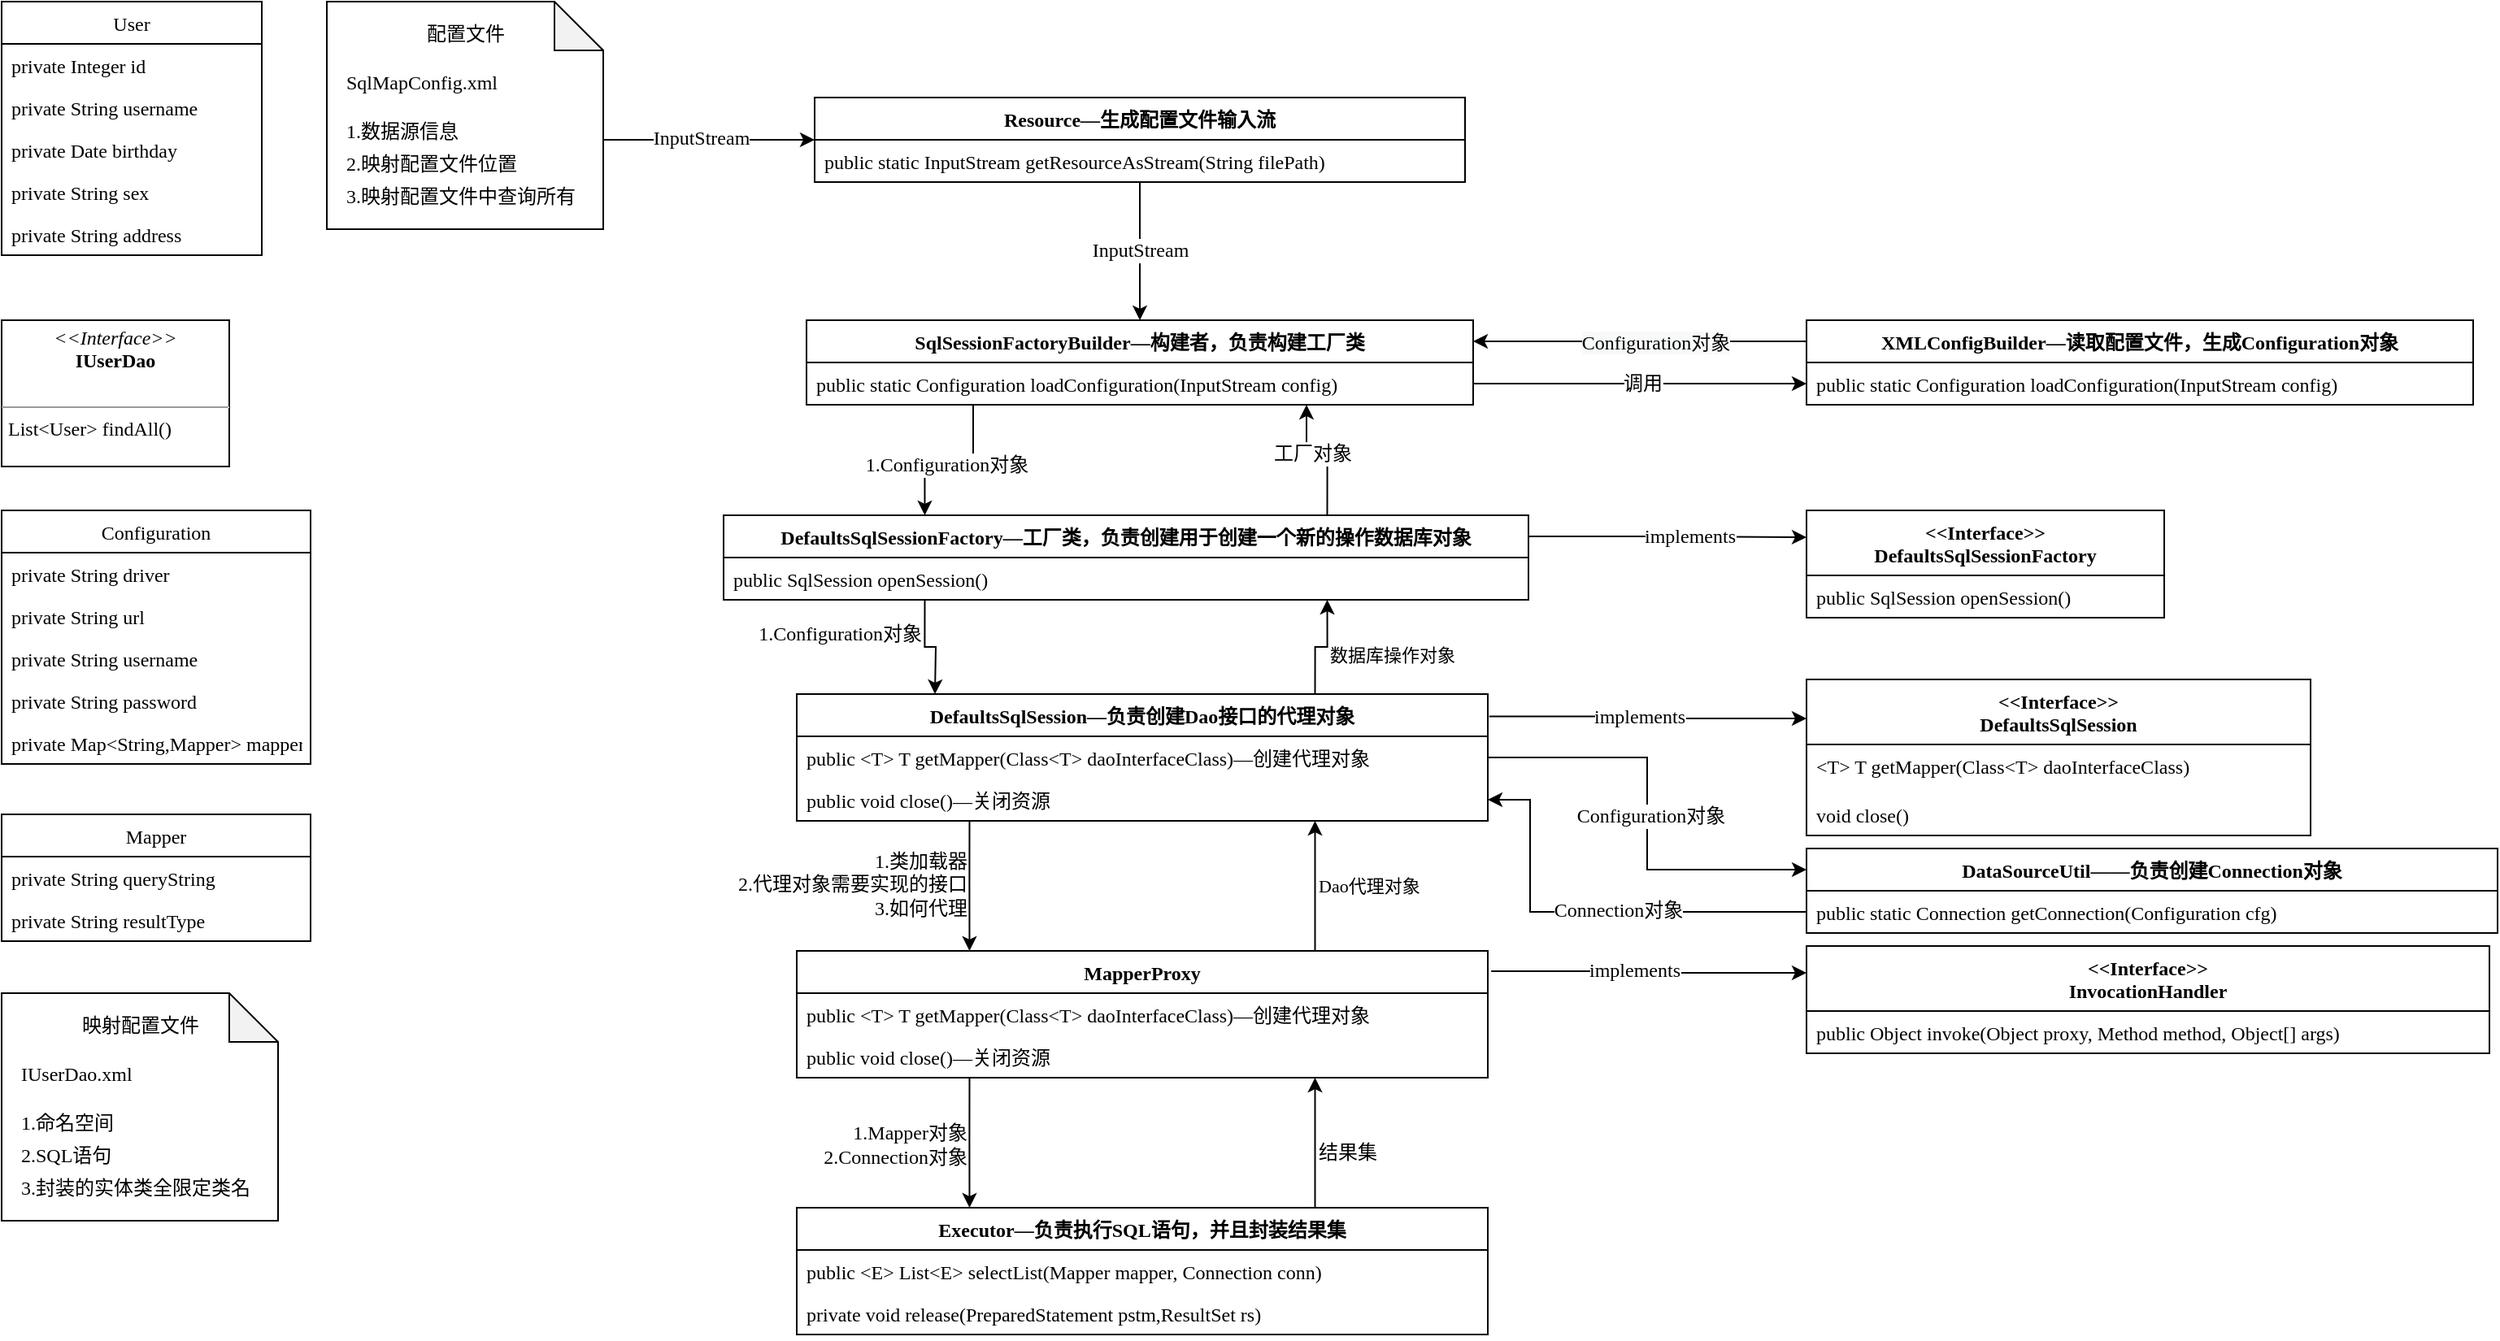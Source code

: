 <mxfile version="12.1.0" type="device" pages="1"><diagram id="6HdZ6ikv89Qd4qTGX_vf" name="第 1 页"><mxGraphModel dx="1301" dy="976" grid="1" gridSize="10" guides="1" tooltips="1" connect="1" arrows="1" fold="1" page="1" pageScale="1" pageWidth="827" pageHeight="1169" math="0" shadow="0"><root><mxCell id="0"/><mxCell id="1" parent="0"/><mxCell id="G1sTNNnn-GcJVQdIadoP-1" value="User" style="swimlane;fontStyle=0;childLayout=stackLayout;horizontal=1;startSize=26;fillColor=none;horizontalStack=0;resizeParent=1;resizeParentMax=0;resizeLast=0;collapsible=1;marginBottom=0;fontFamily=Verdana;" vertex="1" parent="1"><mxGeometry x="10" y="34" width="160" height="156" as="geometry"/></mxCell><mxCell id="G1sTNNnn-GcJVQdIadoP-2" value="private Integer id" style="text;strokeColor=none;fillColor=none;align=left;verticalAlign=top;spacingLeft=4;spacingRight=4;overflow=hidden;rotatable=0;points=[[0,0.5],[1,0.5]];portConstraint=eastwest;fontFamily=Verdana;" vertex="1" parent="G1sTNNnn-GcJVQdIadoP-1"><mxGeometry y="26" width="160" height="26" as="geometry"/></mxCell><mxCell id="G1sTNNnn-GcJVQdIadoP-3" value="private String username" style="text;strokeColor=none;fillColor=none;align=left;verticalAlign=top;spacingLeft=4;spacingRight=4;overflow=hidden;rotatable=0;points=[[0,0.5],[1,0.5]];portConstraint=eastwest;fontFamily=Verdana;" vertex="1" parent="G1sTNNnn-GcJVQdIadoP-1"><mxGeometry y="52" width="160" height="26" as="geometry"/></mxCell><mxCell id="G1sTNNnn-GcJVQdIadoP-4" value="private Date birthday" style="text;strokeColor=none;fillColor=none;align=left;verticalAlign=top;spacingLeft=4;spacingRight=4;overflow=hidden;rotatable=0;points=[[0,0.5],[1,0.5]];portConstraint=eastwest;fontFamily=Verdana;" vertex="1" parent="G1sTNNnn-GcJVQdIadoP-1"><mxGeometry y="78" width="160" height="26" as="geometry"/></mxCell><mxCell id="G1sTNNnn-GcJVQdIadoP-13" value="private String sex" style="text;strokeColor=none;fillColor=none;align=left;verticalAlign=top;spacingLeft=4;spacingRight=4;overflow=hidden;rotatable=0;points=[[0,0.5],[1,0.5]];portConstraint=eastwest;fontFamily=Verdana;" vertex="1" parent="G1sTNNnn-GcJVQdIadoP-1"><mxGeometry y="104" width="160" height="26" as="geometry"/></mxCell><mxCell id="G1sTNNnn-GcJVQdIadoP-14" value="private String address" style="text;strokeColor=none;fillColor=none;align=left;verticalAlign=top;spacingLeft=4;spacingRight=4;overflow=hidden;rotatable=0;points=[[0,0.5],[1,0.5]];portConstraint=eastwest;fontFamily=Verdana;" vertex="1" parent="G1sTNNnn-GcJVQdIadoP-1"><mxGeometry y="130" width="160" height="26" as="geometry"/></mxCell><mxCell id="G1sTNNnn-GcJVQdIadoP-19" value="&lt;p style=&quot;margin: 0px ; margin-top: 4px ; text-align: center&quot;&gt;&lt;i&gt;&amp;lt;&amp;lt;Interface&amp;gt;&amp;gt;&lt;/i&gt;&lt;br&gt;&lt;b&gt;IUserDao&lt;/b&gt;&lt;/p&gt;&lt;p style=&quot;margin: 0px ; margin-left: 4px&quot;&gt;&lt;br&gt;&lt;/p&gt;&lt;hr size=&quot;1&quot;&gt;&lt;p style=&quot;margin: 0px ; margin-left: 4px&quot;&gt;List&amp;lt;User&amp;gt; findAll()&lt;br&gt;&lt;/p&gt;" style="verticalAlign=top;align=left;overflow=fill;fontSize=12;fontFamily=Verdana;html=1;" vertex="1" parent="1"><mxGeometry x="10" y="230" width="140" height="90" as="geometry"/></mxCell><mxCell id="G1sTNNnn-GcJVQdIadoP-46" style="edgeStyle=orthogonalEdgeStyle;rounded=0;orthogonalLoop=1;jettySize=auto;html=1;exitX=0;exitY=0;exitDx=170;exitDy=85;exitPerimeter=0;entryX=0;entryY=0.5;entryDx=0;entryDy=0;fontFamily=Verdana;" edge="1" parent="1" source="G1sTNNnn-GcJVQdIadoP-26" target="G1sTNNnn-GcJVQdIadoP-42"><mxGeometry relative="1" as="geometry"/></mxCell><mxCell id="G1sTNNnn-GcJVQdIadoP-49" value="InputStream" style="text;html=1;resizable=0;points=[];align=center;verticalAlign=middle;labelBackgroundColor=#ffffff;fontFamily=Verdana;" vertex="1" connectable="0" parent="G1sTNNnn-GcJVQdIadoP-46"><mxGeometry x="-0.474" y="1" relative="1" as="geometry"><mxPoint x="26" y="-0.5" as="offset"/></mxGeometry></mxCell><mxCell id="G1sTNNnn-GcJVQdIadoP-26" value="" style="shape=note;whiteSpace=wrap;html=1;backgroundOutline=1;darkOpacity=0.05;fontFamily=Verdana;" vertex="1" parent="1"><mxGeometry x="210" y="34" width="170" height="140" as="geometry"/></mxCell><mxCell id="G1sTNNnn-GcJVQdIadoP-27" value="配置文件" style="text;html=1;strokeColor=none;fillColor=none;align=center;verticalAlign=middle;whiteSpace=wrap;rounded=0;fontFamily=Verdana;" vertex="1" parent="1"><mxGeometry x="242.5" y="44" width="105" height="20" as="geometry"/></mxCell><mxCell id="G1sTNNnn-GcJVQdIadoP-28" value="SqlMapConfig.xml" style="text;html=1;strokeColor=none;fillColor=none;align=left;verticalAlign=middle;whiteSpace=wrap;rounded=0;fontFamily=Verdana;" vertex="1" parent="1"><mxGeometry x="220" y="74" width="105" height="20" as="geometry"/></mxCell><mxCell id="G1sTNNnn-GcJVQdIadoP-29" value="1.数据源信息" style="text;html=1;strokeColor=none;fillColor=none;align=left;verticalAlign=middle;whiteSpace=wrap;rounded=0;fontFamily=Verdana;" vertex="1" parent="1"><mxGeometry x="220" y="104" width="105" height="20" as="geometry"/></mxCell><mxCell id="G1sTNNnn-GcJVQdIadoP-30" value="2.映射配置文件位置" style="text;html=1;strokeColor=none;fillColor=none;align=left;verticalAlign=middle;whiteSpace=wrap;rounded=0;fontFamily=Verdana;" vertex="1" parent="1"><mxGeometry x="220" y="124" width="140" height="20" as="geometry"/></mxCell><mxCell id="G1sTNNnn-GcJVQdIadoP-31" value="3.映射配置文件中查询所有" style="text;html=1;strokeColor=none;fillColor=none;align=left;verticalAlign=middle;whiteSpace=wrap;rounded=0;fontFamily=Verdana;" vertex="1" parent="1"><mxGeometry x="220" y="144" width="150" height="20" as="geometry"/></mxCell><mxCell id="G1sTNNnn-GcJVQdIadoP-53" style="edgeStyle=orthogonalEdgeStyle;rounded=0;orthogonalLoop=1;jettySize=auto;html=1;entryX=0.5;entryY=0;entryDx=0;entryDy=0;fontFamily=Verdana;" edge="1" parent="1" source="G1sTNNnn-GcJVQdIadoP-42" target="G1sTNNnn-GcJVQdIadoP-55"><mxGeometry relative="1" as="geometry"/></mxCell><mxCell id="G1sTNNnn-GcJVQdIadoP-54" value="InputStream" style="text;html=1;resizable=0;points=[];align=center;verticalAlign=middle;labelBackgroundColor=#ffffff;fontFamily=Verdana;" vertex="1" connectable="0" parent="G1sTNNnn-GcJVQdIadoP-53"><mxGeometry x="0.007" y="-1" relative="1" as="geometry"><mxPoint x="1" y="-1" as="offset"/></mxGeometry></mxCell><mxCell id="G1sTNNnn-GcJVQdIadoP-42" value="Resource—生成配置文件输入流" style="swimlane;fontStyle=1;align=center;verticalAlign=top;childLayout=stackLayout;horizontal=1;startSize=26;horizontalStack=0;resizeParent=1;resizeParentMax=0;resizeLast=0;collapsible=1;marginBottom=0;fontFamily=Verdana;" vertex="1" parent="1"><mxGeometry x="510" y="93" width="400" height="52" as="geometry"/></mxCell><mxCell id="G1sTNNnn-GcJVQdIadoP-45" value="public static InputStream getResourceAsStream(String filePath)" style="text;strokeColor=none;fillColor=none;align=left;verticalAlign=top;spacingLeft=4;spacingRight=4;overflow=hidden;rotatable=0;points=[[0,0.5],[1,0.5]];portConstraint=eastwest;fontFamily=Verdana;" vertex="1" parent="G1sTNNnn-GcJVQdIadoP-42"><mxGeometry y="26" width="400" height="26" as="geometry"/></mxCell><mxCell id="G1sTNNnn-GcJVQdIadoP-60" style="edgeStyle=orthogonalEdgeStyle;rounded=0;orthogonalLoop=1;jettySize=auto;html=1;exitX=0;exitY=0.25;exitDx=0;exitDy=0;entryX=1;entryY=0.25;entryDx=0;entryDy=0;fontFamily=Verdana;" edge="1" parent="1" source="G1sTNNnn-GcJVQdIadoP-50" target="G1sTNNnn-GcJVQdIadoP-55"><mxGeometry relative="1" as="geometry"/></mxCell><mxCell id="G1sTNNnn-GcJVQdIadoP-61" value="&lt;span style=&quot;text-align: left ; background-color: rgb(248 , 249 , 250)&quot;&gt;Configuration对象&lt;/span&gt;" style="text;html=1;resizable=0;points=[];align=center;verticalAlign=middle;labelBackgroundColor=#ffffff;fontFamily=Verdana;" vertex="1" connectable="0" parent="G1sTNNnn-GcJVQdIadoP-60"><mxGeometry x="-0.095" y="1" relative="1" as="geometry"><mxPoint as="offset"/></mxGeometry></mxCell><mxCell id="G1sTNNnn-GcJVQdIadoP-50" value="XMLConfigBuilder—读取配置文件，生成Configuration对象" style="swimlane;fontStyle=1;align=center;verticalAlign=top;childLayout=stackLayout;horizontal=1;startSize=26;horizontalStack=0;resizeParent=1;resizeParentMax=0;resizeLast=0;collapsible=1;marginBottom=0;fontFamily=Verdana;" vertex="1" parent="1"><mxGeometry x="1120" y="230" width="410" height="52" as="geometry"/></mxCell><mxCell id="G1sTNNnn-GcJVQdIadoP-52" value="public static Configuration loadConfiguration(InputStream config)" style="text;strokeColor=none;fillColor=none;align=left;verticalAlign=top;spacingLeft=4;spacingRight=4;overflow=hidden;rotatable=0;points=[[0,0.5],[1,0.5]];portConstraint=eastwest;fontFamily=Verdana;" vertex="1" parent="G1sTNNnn-GcJVQdIadoP-50"><mxGeometry y="26" width="410" height="26" as="geometry"/></mxCell><mxCell id="G1sTNNnn-GcJVQdIadoP-64" style="edgeStyle=orthogonalEdgeStyle;rounded=0;orthogonalLoop=1;jettySize=auto;html=1;entryX=0.25;entryY=0;entryDx=0;entryDy=0;fontFamily=Verdana;exitX=0.25;exitY=1;exitDx=0;exitDy=0;" edge="1" parent="1" source="G1sTNNnn-GcJVQdIadoP-55" target="G1sTNNnn-GcJVQdIadoP-62"><mxGeometry relative="1" as="geometry"/></mxCell><mxCell id="G1sTNNnn-GcJVQdIadoP-65" value="&lt;span style=&quot;text-align: right&quot;&gt;1.Configuration对象&lt;/span&gt;" style="text;html=1;resizable=0;points=[];align=center;verticalAlign=middle;labelBackgroundColor=#ffffff;fontFamily=Verdana;fontStyle=0" vertex="1" connectable="0" parent="G1sTNNnn-GcJVQdIadoP-64"><mxGeometry x="0.039" y="3" relative="1" as="geometry"><mxPoint as="offset"/></mxGeometry></mxCell><mxCell id="G1sTNNnn-GcJVQdIadoP-55" value="SqlSessionFactoryBuilder—构建者，负责构建工厂类" style="swimlane;fontStyle=1;align=center;verticalAlign=top;childLayout=stackLayout;horizontal=1;startSize=26;horizontalStack=0;resizeParent=1;resizeParentMax=0;resizeLast=0;collapsible=1;marginBottom=0;fontFamily=Verdana;" vertex="1" parent="1"><mxGeometry x="505" y="230" width="410" height="52" as="geometry"><mxRectangle x="505" y="230" width="330" height="26" as="alternateBounds"/></mxGeometry></mxCell><mxCell id="G1sTNNnn-GcJVQdIadoP-57" value="public static Configuration loadConfiguration(InputStream config)" style="text;strokeColor=none;fillColor=none;align=left;verticalAlign=top;spacingLeft=4;spacingRight=4;overflow=hidden;rotatable=0;points=[[0,0.5],[1,0.5]];portConstraint=eastwest;fontFamily=Verdana;" vertex="1" parent="G1sTNNnn-GcJVQdIadoP-55"><mxGeometry y="26" width="410" height="26" as="geometry"/></mxCell><mxCell id="G1sTNNnn-GcJVQdIadoP-58" style="edgeStyle=orthogonalEdgeStyle;rounded=0;orthogonalLoop=1;jettySize=auto;html=1;exitX=1;exitY=0.5;exitDx=0;exitDy=0;entryX=0;entryY=0.5;entryDx=0;entryDy=0;fontFamily=Verdana;" edge="1" parent="1" source="G1sTNNnn-GcJVQdIadoP-57" target="G1sTNNnn-GcJVQdIadoP-52"><mxGeometry relative="1" as="geometry"/></mxCell><mxCell id="G1sTNNnn-GcJVQdIadoP-59" value="调用" style="text;html=1;resizable=0;points=[];align=center;verticalAlign=middle;labelBackgroundColor=#ffffff;fontFamily=Verdana;" vertex="1" connectable="0" parent="G1sTNNnn-GcJVQdIadoP-58"><mxGeometry x="0.016" y="-2" relative="1" as="geometry"><mxPoint y="-2" as="offset"/></mxGeometry></mxCell><mxCell id="G1sTNNnn-GcJVQdIadoP-93" style="edgeStyle=orthogonalEdgeStyle;rounded=0;orthogonalLoop=1;jettySize=auto;html=1;fontFamily=Verdana;exitX=0.25;exitY=1;exitDx=0;exitDy=0;" edge="1" parent="1" source="G1sTNNnn-GcJVQdIadoP-62"><mxGeometry relative="1" as="geometry"><mxPoint x="584" y="460" as="targetPoint"/></mxGeometry></mxCell><mxCell id="G1sTNNnn-GcJVQdIadoP-132" value="1.Configuration对象" style="text;html=1;resizable=0;points=[];align=right;verticalAlign=middle;labelBackgroundColor=#ffffff;fontFamily=Verdana;" vertex="1" connectable="0" parent="G1sTNNnn-GcJVQdIadoP-93"><mxGeometry x="-0.004" y="4" relative="1" as="geometry"><mxPoint x="-5" y="-4" as="offset"/></mxGeometry></mxCell><mxCell id="G1sTNNnn-GcJVQdIadoP-135" style="edgeStyle=orthogonalEdgeStyle;rounded=0;orthogonalLoop=1;jettySize=auto;html=1;exitX=0.75;exitY=0;exitDx=0;exitDy=0;entryX=0.75;entryY=1;entryDx=0;entryDy=0;fontFamily=Verdana;align=left;" edge="1" parent="1" source="G1sTNNnn-GcJVQdIadoP-62" target="G1sTNNnn-GcJVQdIadoP-55"><mxGeometry relative="1" as="geometry"/></mxCell><mxCell id="G1sTNNnn-GcJVQdIadoP-136" value="工厂对象" style="text;html=1;resizable=0;points=[];align=center;verticalAlign=middle;labelBackgroundColor=#ffffff;fontFamily=Verdana;" vertex="1" connectable="0" parent="G1sTNNnn-GcJVQdIadoP-135"><mxGeometry x="0.258" y="-3" relative="1" as="geometry"><mxPoint as="offset"/></mxGeometry></mxCell><mxCell id="G1sTNNnn-GcJVQdIadoP-62" value="DefaultsSqlSessionFactory—工厂类，负责创建用于创建一个新的操作数据库对象" style="swimlane;fontStyle=1;align=center;verticalAlign=top;childLayout=stackLayout;horizontal=1;startSize=26;horizontalStack=0;resizeParent=1;resizeParentMax=0;resizeLast=0;collapsible=1;marginBottom=0;fontFamily=Verdana;" vertex="1" parent="1"><mxGeometry x="454" y="350" width="495" height="52" as="geometry"><mxRectangle x="454" y="350" width="480" height="26" as="alternateBounds"/></mxGeometry></mxCell><mxCell id="G1sTNNnn-GcJVQdIadoP-63" value="public SqlSession openSession()" style="text;strokeColor=none;fillColor=none;align=left;verticalAlign=top;spacingLeft=4;spacingRight=4;overflow=hidden;rotatable=0;points=[[0,0.5],[1,0.5]];portConstraint=eastwest;fontFamily=Verdana;" vertex="1" parent="G1sTNNnn-GcJVQdIadoP-62"><mxGeometry y="26" width="495" height="26" as="geometry"/></mxCell><mxCell id="G1sTNNnn-GcJVQdIadoP-111" value="" style="edgeStyle=orthogonalEdgeStyle;rounded=0;orthogonalLoop=1;jettySize=auto;html=1;fontFamily=Verdana;entryX=0.25;entryY=0;entryDx=0;entryDy=0;exitX=0.25;exitY=1;exitDx=0;exitDy=0;" edge="1" parent="1" source="G1sTNNnn-GcJVQdIadoP-98" target="G1sTNNnn-GcJVQdIadoP-108"><mxGeometry relative="1" as="geometry"/></mxCell><mxCell id="G1sTNNnn-GcJVQdIadoP-112" value="1.Mapper对象&lt;br&gt;2.Connection对象" style="text;html=1;resizable=0;points=[];align=right;verticalAlign=middle;labelBackgroundColor=#ffffff;fontFamily=Verdana;" vertex="1" connectable="0" parent="G1sTNNnn-GcJVQdIadoP-111"><mxGeometry x="0.029" y="-1" relative="1" as="geometry"><mxPoint as="offset"/></mxGeometry></mxCell><mxCell id="G1sTNNnn-GcJVQdIadoP-121" value="Dao代理对象" style="edgeStyle=orthogonalEdgeStyle;rounded=0;orthogonalLoop=1;jettySize=auto;html=1;exitX=0.75;exitY=0;exitDx=0;exitDy=0;entryX=0.75;entryY=1;entryDx=0;entryDy=0;fontFamily=Verdana;align=left;" edge="1" parent="1" source="G1sTNNnn-GcJVQdIadoP-98" target="G1sTNNnn-GcJVQdIadoP-66"><mxGeometry relative="1" as="geometry"/></mxCell><mxCell id="G1sTNNnn-GcJVQdIadoP-98" value="MapperProxy" style="swimlane;fontStyle=1;align=center;verticalAlign=top;childLayout=stackLayout;horizontal=1;startSize=26;horizontalStack=0;resizeParent=1;resizeParentMax=0;resizeLast=0;collapsible=1;marginBottom=0;fontFamily=Verdana;" vertex="1" parent="1"><mxGeometry x="499" y="618" width="425" height="78" as="geometry"><mxRectangle x="499" y="618" width="110" height="26" as="alternateBounds"/></mxGeometry></mxCell><mxCell id="G1sTNNnn-GcJVQdIadoP-99" value="public &lt;T&gt; T getMapper(Class&lt;T&gt; daoInterfaceClass)—创建代理对象" style="text;strokeColor=none;fillColor=none;align=left;verticalAlign=top;spacingLeft=4;spacingRight=4;overflow=hidden;rotatable=0;points=[[0,0.5],[1,0.5]];portConstraint=eastwest;fontFamily=Verdana;" vertex="1" parent="G1sTNNnn-GcJVQdIadoP-98"><mxGeometry y="26" width="425" height="26" as="geometry"/></mxCell><mxCell id="G1sTNNnn-GcJVQdIadoP-100" value="public void close()—关闭资源" style="text;strokeColor=none;fillColor=none;align=left;verticalAlign=top;spacingLeft=4;spacingRight=4;overflow=hidden;rotatable=0;points=[[0,0.5],[1,0.5]];portConstraint=eastwest;fontFamily=Verdana;" vertex="1" parent="G1sTNNnn-GcJVQdIadoP-98"><mxGeometry y="52" width="425" height="26" as="geometry"/></mxCell><mxCell id="G1sTNNnn-GcJVQdIadoP-130" style="edgeStyle=orthogonalEdgeStyle;rounded=0;orthogonalLoop=1;jettySize=auto;html=1;exitX=0.75;exitY=0;exitDx=0;exitDy=0;entryX=0.75;entryY=1;entryDx=0;entryDy=0;fontFamily=Verdana;align=left;" edge="1" parent="1" source="G1sTNNnn-GcJVQdIadoP-108" target="G1sTNNnn-GcJVQdIadoP-98"><mxGeometry relative="1" as="geometry"/></mxCell><mxCell id="G1sTNNnn-GcJVQdIadoP-131" value="结果集" style="text;html=1;resizable=0;points=[];align=left;verticalAlign=middle;labelBackgroundColor=#ffffff;fontFamily=Verdana;" vertex="1" connectable="0" parent="G1sTNNnn-GcJVQdIadoP-130"><mxGeometry x="-0.146" y="2" relative="1" as="geometry"><mxPoint x="2" as="offset"/></mxGeometry></mxCell><mxCell id="G1sTNNnn-GcJVQdIadoP-108" value="Executor—负责执行SQL语句，并且封装结果集" style="swimlane;fontStyle=1;align=center;verticalAlign=top;childLayout=stackLayout;horizontal=1;startSize=26;horizontalStack=0;resizeParent=1;resizeParentMax=0;resizeLast=0;collapsible=1;marginBottom=0;fontFamily=Verdana;" vertex="1" parent="1"><mxGeometry x="499" y="776" width="425" height="78" as="geometry"/></mxCell><mxCell id="G1sTNNnn-GcJVQdIadoP-109" value="public &lt;E&gt; List&lt;E&gt; selectList(Mapper mapper, Connection conn)" style="text;strokeColor=none;fillColor=none;align=left;verticalAlign=top;spacingLeft=4;spacingRight=4;overflow=hidden;rotatable=0;points=[[0,0.5],[1,0.5]];portConstraint=eastwest;fontFamily=Verdana;" vertex="1" parent="G1sTNNnn-GcJVQdIadoP-108"><mxGeometry y="26" width="425" height="26" as="geometry"/></mxCell><mxCell id="G1sTNNnn-GcJVQdIadoP-110" value="private void release(PreparedStatement pstm,ResultSet rs)" style="text;strokeColor=none;fillColor=none;align=left;verticalAlign=top;spacingLeft=4;spacingRight=4;overflow=hidden;rotatable=0;points=[[0,0.5],[1,0.5]];portConstraint=eastwest;fontFamily=Verdana;" vertex="1" parent="G1sTNNnn-GcJVQdIadoP-108"><mxGeometry y="52" width="425" height="26" as="geometry"/></mxCell><mxCell id="G1sTNNnn-GcJVQdIadoP-137" value="DataSourceUtil——负责创建Connection对象" style="swimlane;fontStyle=1;align=center;verticalAlign=top;childLayout=stackLayout;horizontal=1;startSize=26;horizontalStack=0;resizeParent=1;resizeParentMax=0;resizeLast=0;collapsible=1;marginBottom=0;fontFamily=Verdana;" vertex="1" parent="1"><mxGeometry x="1120" y="555" width="425" height="52" as="geometry"/></mxCell><mxCell id="G1sTNNnn-GcJVQdIadoP-138" value="public static Connection getConnection(Configuration cfg)" style="text;strokeColor=none;fillColor=none;align=left;verticalAlign=top;spacingLeft=4;spacingRight=4;overflow=hidden;rotatable=0;points=[[0,0.5],[1,0.5]];portConstraint=eastwest;fontFamily=Verdana;" vertex="1" parent="G1sTNNnn-GcJVQdIadoP-137"><mxGeometry y="26" width="425" height="26" as="geometry"/></mxCell><mxCell id="G1sTNNnn-GcJVQdIadoP-78" value="&lt;&lt;Interface&gt;&gt;&#10;DefaultsSqlSessionFactory" style="swimlane;fontStyle=1;align=center;verticalAlign=top;childLayout=stackLayout;horizontal=1;startSize=40;horizontalStack=0;resizeParent=1;resizeParentMax=0;resizeLast=0;collapsible=1;marginBottom=0;fontFamily=Verdana;" vertex="1" parent="1"><mxGeometry x="1120" y="347" width="220" height="66" as="geometry"/></mxCell><mxCell id="G1sTNNnn-GcJVQdIadoP-80" value="public SqlSession openSession()" style="text;strokeColor=none;fillColor=none;align=left;verticalAlign=top;spacingLeft=4;spacingRight=4;overflow=hidden;rotatable=0;points=[[0,0.5],[1,0.5]];portConstraint=eastwest;fontFamily=Verdana;" vertex="1" parent="G1sTNNnn-GcJVQdIadoP-78"><mxGeometry y="40" width="220" height="26" as="geometry"/></mxCell><mxCell id="G1sTNNnn-GcJVQdIadoP-81" style="edgeStyle=orthogonalEdgeStyle;rounded=0;orthogonalLoop=1;jettySize=auto;html=1;exitX=1;exitY=0.25;exitDx=0;exitDy=0;entryX=0;entryY=0.25;entryDx=0;entryDy=0;fontFamily=Verdana;" edge="1" parent="1" source="G1sTNNnn-GcJVQdIadoP-62" target="G1sTNNnn-GcJVQdIadoP-78"><mxGeometry relative="1" as="geometry"/></mxCell><mxCell id="G1sTNNnn-GcJVQdIadoP-82" value="implements" style="text;html=1;resizable=0;points=[];align=center;verticalAlign=middle;labelBackgroundColor=#ffffff;fontFamily=Verdana;" vertex="1" connectable="0" parent="G1sTNNnn-GcJVQdIadoP-81"><mxGeometry x="0.152" y="-2" relative="1" as="geometry"><mxPoint y="-3" as="offset"/></mxGeometry></mxCell><mxCell id="G1sTNNnn-GcJVQdIadoP-83" value="&lt;&lt;Interface&gt;&gt;&#10;DefaultsSqlSession" style="swimlane;fontStyle=1;align=center;verticalAlign=top;childLayout=stackLayout;horizontal=1;startSize=40;horizontalStack=0;resizeParent=1;resizeParentMax=0;resizeLast=0;collapsible=1;marginBottom=0;fontFamily=Verdana;" vertex="1" parent="1"><mxGeometry x="1120" y="451" width="310" height="96" as="geometry"/></mxCell><mxCell id="G1sTNNnn-GcJVQdIadoP-84" value="&lt;T&gt; T getMapper(Class&lt;T&gt; daoInterfaceClass)" style="text;strokeColor=none;fillColor=none;align=left;verticalAlign=top;spacingLeft=4;spacingRight=4;overflow=hidden;rotatable=0;points=[[0,0.5],[1,0.5]];portConstraint=eastwest;fontFamily=Verdana;" vertex="1" parent="G1sTNNnn-GcJVQdIadoP-83"><mxGeometry y="40" width="310" height="30" as="geometry"/></mxCell><mxCell id="G1sTNNnn-GcJVQdIadoP-85" value="void close()" style="text;strokeColor=none;fillColor=none;align=left;verticalAlign=top;spacingLeft=4;spacingRight=4;overflow=hidden;rotatable=0;points=[[0,0.5],[1,0.5]];portConstraint=eastwest;fontFamily=Verdana;" vertex="1" parent="G1sTNNnn-GcJVQdIadoP-83"><mxGeometry y="70" width="310" height="26" as="geometry"/></mxCell><mxCell id="G1sTNNnn-GcJVQdIadoP-87" style="edgeStyle=orthogonalEdgeStyle;rounded=0;orthogonalLoop=1;jettySize=auto;html=1;entryX=0;entryY=0.25;entryDx=0;entryDy=0;fontFamily=Verdana;exitX=1.002;exitY=0.177;exitDx=0;exitDy=0;exitPerimeter=0;" edge="1" parent="1" source="G1sTNNnn-GcJVQdIadoP-66" target="G1sTNNnn-GcJVQdIadoP-83"><mxGeometry relative="1" as="geometry"/></mxCell><mxCell id="G1sTNNnn-GcJVQdIadoP-88" value="implements" style="text;html=1;resizable=0;points=[];align=center;verticalAlign=middle;labelBackgroundColor=#ffffff;fontFamily=Verdana;" vertex="1" connectable="0" parent="G1sTNNnn-GcJVQdIadoP-87"><mxGeometry x="-0.222" y="3" relative="1" as="geometry"><mxPoint x="15" y="3" as="offset"/></mxGeometry></mxCell><mxCell id="G1sTNNnn-GcJVQdIadoP-102" value="&lt;&lt;Interface&gt;&gt;&#10;InvocationHandler" style="swimlane;fontStyle=1;align=center;verticalAlign=top;childLayout=stackLayout;horizontal=1;startSize=40;horizontalStack=0;resizeParent=1;resizeParentMax=0;resizeLast=0;collapsible=1;marginBottom=0;fontFamily=Verdana;" vertex="1" parent="1"><mxGeometry x="1120" y="615" width="420" height="66" as="geometry"/></mxCell><mxCell id="G1sTNNnn-GcJVQdIadoP-103" value="public Object invoke(Object proxy, Method method, Object[] args)" style="text;strokeColor=none;fillColor=none;align=left;verticalAlign=top;spacingLeft=4;spacingRight=4;overflow=hidden;rotatable=0;points=[[0,0.5],[1,0.5]];portConstraint=eastwest;fontFamily=Verdana;" vertex="1" parent="G1sTNNnn-GcJVQdIadoP-102"><mxGeometry y="40" width="420" height="26" as="geometry"/></mxCell><mxCell id="G1sTNNnn-GcJVQdIadoP-104" style="edgeStyle=orthogonalEdgeStyle;rounded=0;orthogonalLoop=1;jettySize=auto;html=1;exitX=1.005;exitY=0.16;exitDx=0;exitDy=0;entryX=0;entryY=0.25;entryDx=0;entryDy=0;fontFamily=Verdana;exitPerimeter=0;" edge="1" parent="1" source="G1sTNNnn-GcJVQdIadoP-98" target="G1sTNNnn-GcJVQdIadoP-102"><mxGeometry relative="1" as="geometry"/></mxCell><mxCell id="G1sTNNnn-GcJVQdIadoP-105" value="implements" style="text;html=1;resizable=0;points=[];align=center;verticalAlign=middle;labelBackgroundColor=#ffffff;fontFamily=Verdana;" vertex="1" connectable="0" parent="G1sTNNnn-GcJVQdIadoP-104"><mxGeometry x="-0.103" y="-1" relative="1" as="geometry"><mxPoint y="-2" as="offset"/></mxGeometry></mxCell><mxCell id="G1sTNNnn-GcJVQdIadoP-122" value="1.类加载器&lt;br&gt;2.代理对象需要实现的接口&lt;br&gt;3.如何代理" style="text;html=1;resizable=0;points=[];align=right;verticalAlign=middle;labelBackgroundColor=#ffffff;fontFamily=Verdana;" vertex="1" connectable="0" parent="1"><mxGeometry x="760.001" y="546.833" as="geometry"><mxPoint x="-156" y="30" as="offset"/></mxGeometry></mxCell><mxCell id="G1sTNNnn-GcJVQdIadoP-123" style="edgeStyle=orthogonalEdgeStyle;rounded=0;orthogonalLoop=1;jettySize=auto;html=1;entryX=0.25;entryY=0;entryDx=0;entryDy=0;fontFamily=Verdana;exitX=0.25;exitY=1;exitDx=0;exitDy=0;" edge="1" parent="1" source="G1sTNNnn-GcJVQdIadoP-66" target="G1sTNNnn-GcJVQdIadoP-98"><mxGeometry relative="1" as="geometry"><mxPoint x="690" y="460" as="sourcePoint"/></mxGeometry></mxCell><mxCell id="G1sTNNnn-GcJVQdIadoP-133" value="数据库操作对象" style="edgeStyle=orthogonalEdgeStyle;rounded=0;orthogonalLoop=1;jettySize=auto;html=1;exitX=0.75;exitY=0;exitDx=0;exitDy=0;entryX=0.75;entryY=1;entryDx=0;entryDy=0;fontFamily=Verdana;align=left;" edge="1" parent="1" source="G1sTNNnn-GcJVQdIadoP-66" target="G1sTNNnn-GcJVQdIadoP-62"><mxGeometry x="0.103" y="-5" relative="1" as="geometry"><mxPoint as="offset"/></mxGeometry></mxCell><mxCell id="G1sTNNnn-GcJVQdIadoP-66" value="DefaultsSqlSession—负责创建Dao接口的代理对象" style="swimlane;fontStyle=1;align=center;verticalAlign=top;childLayout=stackLayout;horizontal=1;startSize=26;horizontalStack=0;resizeParent=1;resizeParentMax=0;resizeLast=0;collapsible=1;marginBottom=0;fontFamily=Verdana;" vertex="1" parent="1"><mxGeometry x="499" y="460" width="425" height="78" as="geometry"><mxRectangle x="499" y="460" width="310" height="26" as="alternateBounds"/></mxGeometry></mxCell><mxCell id="G1sTNNnn-GcJVQdIadoP-67" value="public &lt;T&gt; T getMapper(Class&lt;T&gt; daoInterfaceClass)—创建代理对象" style="text;strokeColor=none;fillColor=none;align=left;verticalAlign=top;spacingLeft=4;spacingRight=4;overflow=hidden;rotatable=0;points=[[0,0.5],[1,0.5]];portConstraint=eastwest;fontFamily=Verdana;" vertex="1" parent="G1sTNNnn-GcJVQdIadoP-66"><mxGeometry y="26" width="425" height="26" as="geometry"/></mxCell><mxCell id="G1sTNNnn-GcJVQdIadoP-86" value="public void close()—关闭资源" style="text;strokeColor=none;fillColor=none;align=left;verticalAlign=top;spacingLeft=4;spacingRight=4;overflow=hidden;rotatable=0;points=[[0,0.5],[1,0.5]];portConstraint=eastwest;fontFamily=Verdana;" vertex="1" parent="G1sTNNnn-GcJVQdIadoP-66"><mxGeometry y="52" width="425" height="26" as="geometry"/></mxCell><mxCell id="G1sTNNnn-GcJVQdIadoP-141" style="edgeStyle=orthogonalEdgeStyle;rounded=0;orthogonalLoop=1;jettySize=auto;html=1;exitX=1;exitY=0.5;exitDx=0;exitDy=0;entryX=0;entryY=0.25;entryDx=0;entryDy=0;fontFamily=Verdana;align=left;" edge="1" parent="1" source="G1sTNNnn-GcJVQdIadoP-67" target="G1sTNNnn-GcJVQdIadoP-137"><mxGeometry relative="1" as="geometry"/></mxCell><mxCell id="G1sTNNnn-GcJVQdIadoP-142" value="&lt;span style=&quot;text-align: right&quot;&gt;Configuration对象&lt;/span&gt;" style="text;html=1;resizable=0;points=[];align=center;verticalAlign=middle;labelBackgroundColor=#ffffff;fontFamily=Verdana;" vertex="1" connectable="0" parent="G1sTNNnn-GcJVQdIadoP-141"><mxGeometry x="0.011" y="2" relative="1" as="geometry"><mxPoint as="offset"/></mxGeometry></mxCell><mxCell id="G1sTNNnn-GcJVQdIadoP-143" style="edgeStyle=orthogonalEdgeStyle;rounded=0;orthogonalLoop=1;jettySize=auto;html=1;exitX=0;exitY=0.5;exitDx=0;exitDy=0;entryX=1;entryY=0.5;entryDx=0;entryDy=0;fontFamily=Verdana;align=left;" edge="1" parent="1" source="G1sTNNnn-GcJVQdIadoP-138" target="G1sTNNnn-GcJVQdIadoP-86"><mxGeometry relative="1" as="geometry"><Array as="points"><mxPoint x="950" y="594"/><mxPoint x="950" y="525"/></Array></mxGeometry></mxCell><mxCell id="G1sTNNnn-GcJVQdIadoP-144" value="&lt;span style=&quot;text-align: right&quot;&gt;Connection对象&lt;/span&gt;" style="text;html=1;resizable=0;points=[];align=center;verticalAlign=middle;labelBackgroundColor=#ffffff;fontFamily=Verdana;" vertex="1" connectable="0" parent="G1sTNNnn-GcJVQdIadoP-143"><mxGeometry x="-0.124" y="-1" relative="1" as="geometry"><mxPoint as="offset"/></mxGeometry></mxCell><mxCell id="G1sTNNnn-GcJVQdIadoP-145" value="Configuration" style="swimlane;fontStyle=0;childLayout=stackLayout;horizontal=1;startSize=26;fillColor=none;horizontalStack=0;resizeParent=1;resizeParentMax=0;resizeLast=0;collapsible=1;marginBottom=0;fontFamily=Verdana;" vertex="1" parent="1"><mxGeometry x="10" y="347" width="190" height="156" as="geometry"/></mxCell><mxCell id="G1sTNNnn-GcJVQdIadoP-146" value="private String driver" style="text;strokeColor=none;fillColor=none;align=left;verticalAlign=top;spacingLeft=4;spacingRight=4;overflow=hidden;rotatable=0;points=[[0,0.5],[1,0.5]];portConstraint=eastwest;fontFamily=Verdana;" vertex="1" parent="G1sTNNnn-GcJVQdIadoP-145"><mxGeometry y="26" width="190" height="26" as="geometry"/></mxCell><mxCell id="G1sTNNnn-GcJVQdIadoP-147" value="private String url" style="text;strokeColor=none;fillColor=none;align=left;verticalAlign=top;spacingLeft=4;spacingRight=4;overflow=hidden;rotatable=0;points=[[0,0.5],[1,0.5]];portConstraint=eastwest;fontFamily=Verdana;" vertex="1" parent="G1sTNNnn-GcJVQdIadoP-145"><mxGeometry y="52" width="190" height="26" as="geometry"/></mxCell><mxCell id="G1sTNNnn-GcJVQdIadoP-148" value="private String username" style="text;strokeColor=none;fillColor=none;align=left;verticalAlign=top;spacingLeft=4;spacingRight=4;overflow=hidden;rotatable=0;points=[[0,0.5],[1,0.5]];portConstraint=eastwest;fontFamily=Verdana;" vertex="1" parent="G1sTNNnn-GcJVQdIadoP-145"><mxGeometry y="78" width="190" height="26" as="geometry"/></mxCell><mxCell id="G1sTNNnn-GcJVQdIadoP-149" value="private String password" style="text;strokeColor=none;fillColor=none;align=left;verticalAlign=top;spacingLeft=4;spacingRight=4;overflow=hidden;rotatable=0;points=[[0,0.5],[1,0.5]];portConstraint=eastwest;fontFamily=Verdana;" vertex="1" parent="G1sTNNnn-GcJVQdIadoP-145"><mxGeometry y="104" width="190" height="26" as="geometry"/></mxCell><mxCell id="G1sTNNnn-GcJVQdIadoP-150" value="private Map&lt;String,Mapper&gt; mappers" style="text;strokeColor=none;fillColor=none;align=left;verticalAlign=top;spacingLeft=4;spacingRight=4;overflow=hidden;rotatable=0;points=[[0,0.5],[1,0.5]];portConstraint=eastwest;fontFamily=Verdana;" vertex="1" parent="G1sTNNnn-GcJVQdIadoP-145"><mxGeometry y="130" width="190" height="26" as="geometry"/></mxCell><mxCell id="G1sTNNnn-GcJVQdIadoP-151" value="Mapper" style="swimlane;fontStyle=0;childLayout=stackLayout;horizontal=1;startSize=26;fillColor=none;horizontalStack=0;resizeParent=1;resizeParentMax=0;resizeLast=0;collapsible=1;marginBottom=0;fontFamily=Verdana;" vertex="1" parent="1"><mxGeometry x="10" y="534" width="190" height="78" as="geometry"/></mxCell><mxCell id="G1sTNNnn-GcJVQdIadoP-152" value="private String queryString" style="text;strokeColor=none;fillColor=none;align=left;verticalAlign=top;spacingLeft=4;spacingRight=4;overflow=hidden;rotatable=0;points=[[0,0.5],[1,0.5]];portConstraint=eastwest;fontFamily=Verdana;" vertex="1" parent="G1sTNNnn-GcJVQdIadoP-151"><mxGeometry y="26" width="190" height="26" as="geometry"/></mxCell><mxCell id="G1sTNNnn-GcJVQdIadoP-153" value="private String resultType" style="text;strokeColor=none;fillColor=none;align=left;verticalAlign=top;spacingLeft=4;spacingRight=4;overflow=hidden;rotatable=0;points=[[0,0.5],[1,0.5]];portConstraint=eastwest;fontFamily=Verdana;" vertex="1" parent="G1sTNNnn-GcJVQdIadoP-151"><mxGeometry y="52" width="190" height="26" as="geometry"/></mxCell><mxCell id="G1sTNNnn-GcJVQdIadoP-157" value="" style="group" vertex="1" connectable="0" parent="1"><mxGeometry x="10" y="644" width="170" height="140" as="geometry"/></mxCell><mxCell id="G1sTNNnn-GcJVQdIadoP-20" value="" style="shape=note;whiteSpace=wrap;html=1;backgroundOutline=1;darkOpacity=0.05;fontFamily=Verdana;" vertex="1" parent="G1sTNNnn-GcJVQdIadoP-157"><mxGeometry width="170" height="140" as="geometry"/></mxCell><mxCell id="G1sTNNnn-GcJVQdIadoP-21" value="映射配置文件" style="text;html=1;strokeColor=none;fillColor=none;align=center;verticalAlign=middle;whiteSpace=wrap;rounded=0;fontFamily=Verdana;" vertex="1" parent="G1sTNNnn-GcJVQdIadoP-157"><mxGeometry x="32.5" y="10" width="105" height="20" as="geometry"/></mxCell><mxCell id="G1sTNNnn-GcJVQdIadoP-22" value="IUserDao.xml" style="text;html=1;strokeColor=none;fillColor=none;align=left;verticalAlign=middle;whiteSpace=wrap;rounded=0;fontFamily=Verdana;" vertex="1" parent="G1sTNNnn-GcJVQdIadoP-157"><mxGeometry x="10" y="40" width="105" height="20" as="geometry"/></mxCell><mxCell id="G1sTNNnn-GcJVQdIadoP-23" value="1.命名空间" style="text;html=1;strokeColor=none;fillColor=none;align=left;verticalAlign=middle;whiteSpace=wrap;rounded=0;fontFamily=Verdana;" vertex="1" parent="G1sTNNnn-GcJVQdIadoP-157"><mxGeometry x="10" y="70" width="105" height="20" as="geometry"/></mxCell><mxCell id="G1sTNNnn-GcJVQdIadoP-24" value="2.SQL语句" style="text;html=1;strokeColor=none;fillColor=none;align=left;verticalAlign=middle;whiteSpace=wrap;rounded=0;fontFamily=Verdana;" vertex="1" parent="G1sTNNnn-GcJVQdIadoP-157"><mxGeometry x="10" y="90" width="105" height="20" as="geometry"/></mxCell><mxCell id="G1sTNNnn-GcJVQdIadoP-25" value="3.封装的实体类全限定类名" style="text;html=1;strokeColor=none;fillColor=none;align=left;verticalAlign=middle;whiteSpace=wrap;rounded=0;fontFamily=Verdana;" vertex="1" parent="G1sTNNnn-GcJVQdIadoP-157"><mxGeometry x="10" y="110" width="150" height="20" as="geometry"/></mxCell></root></mxGraphModel></diagram></mxfile>